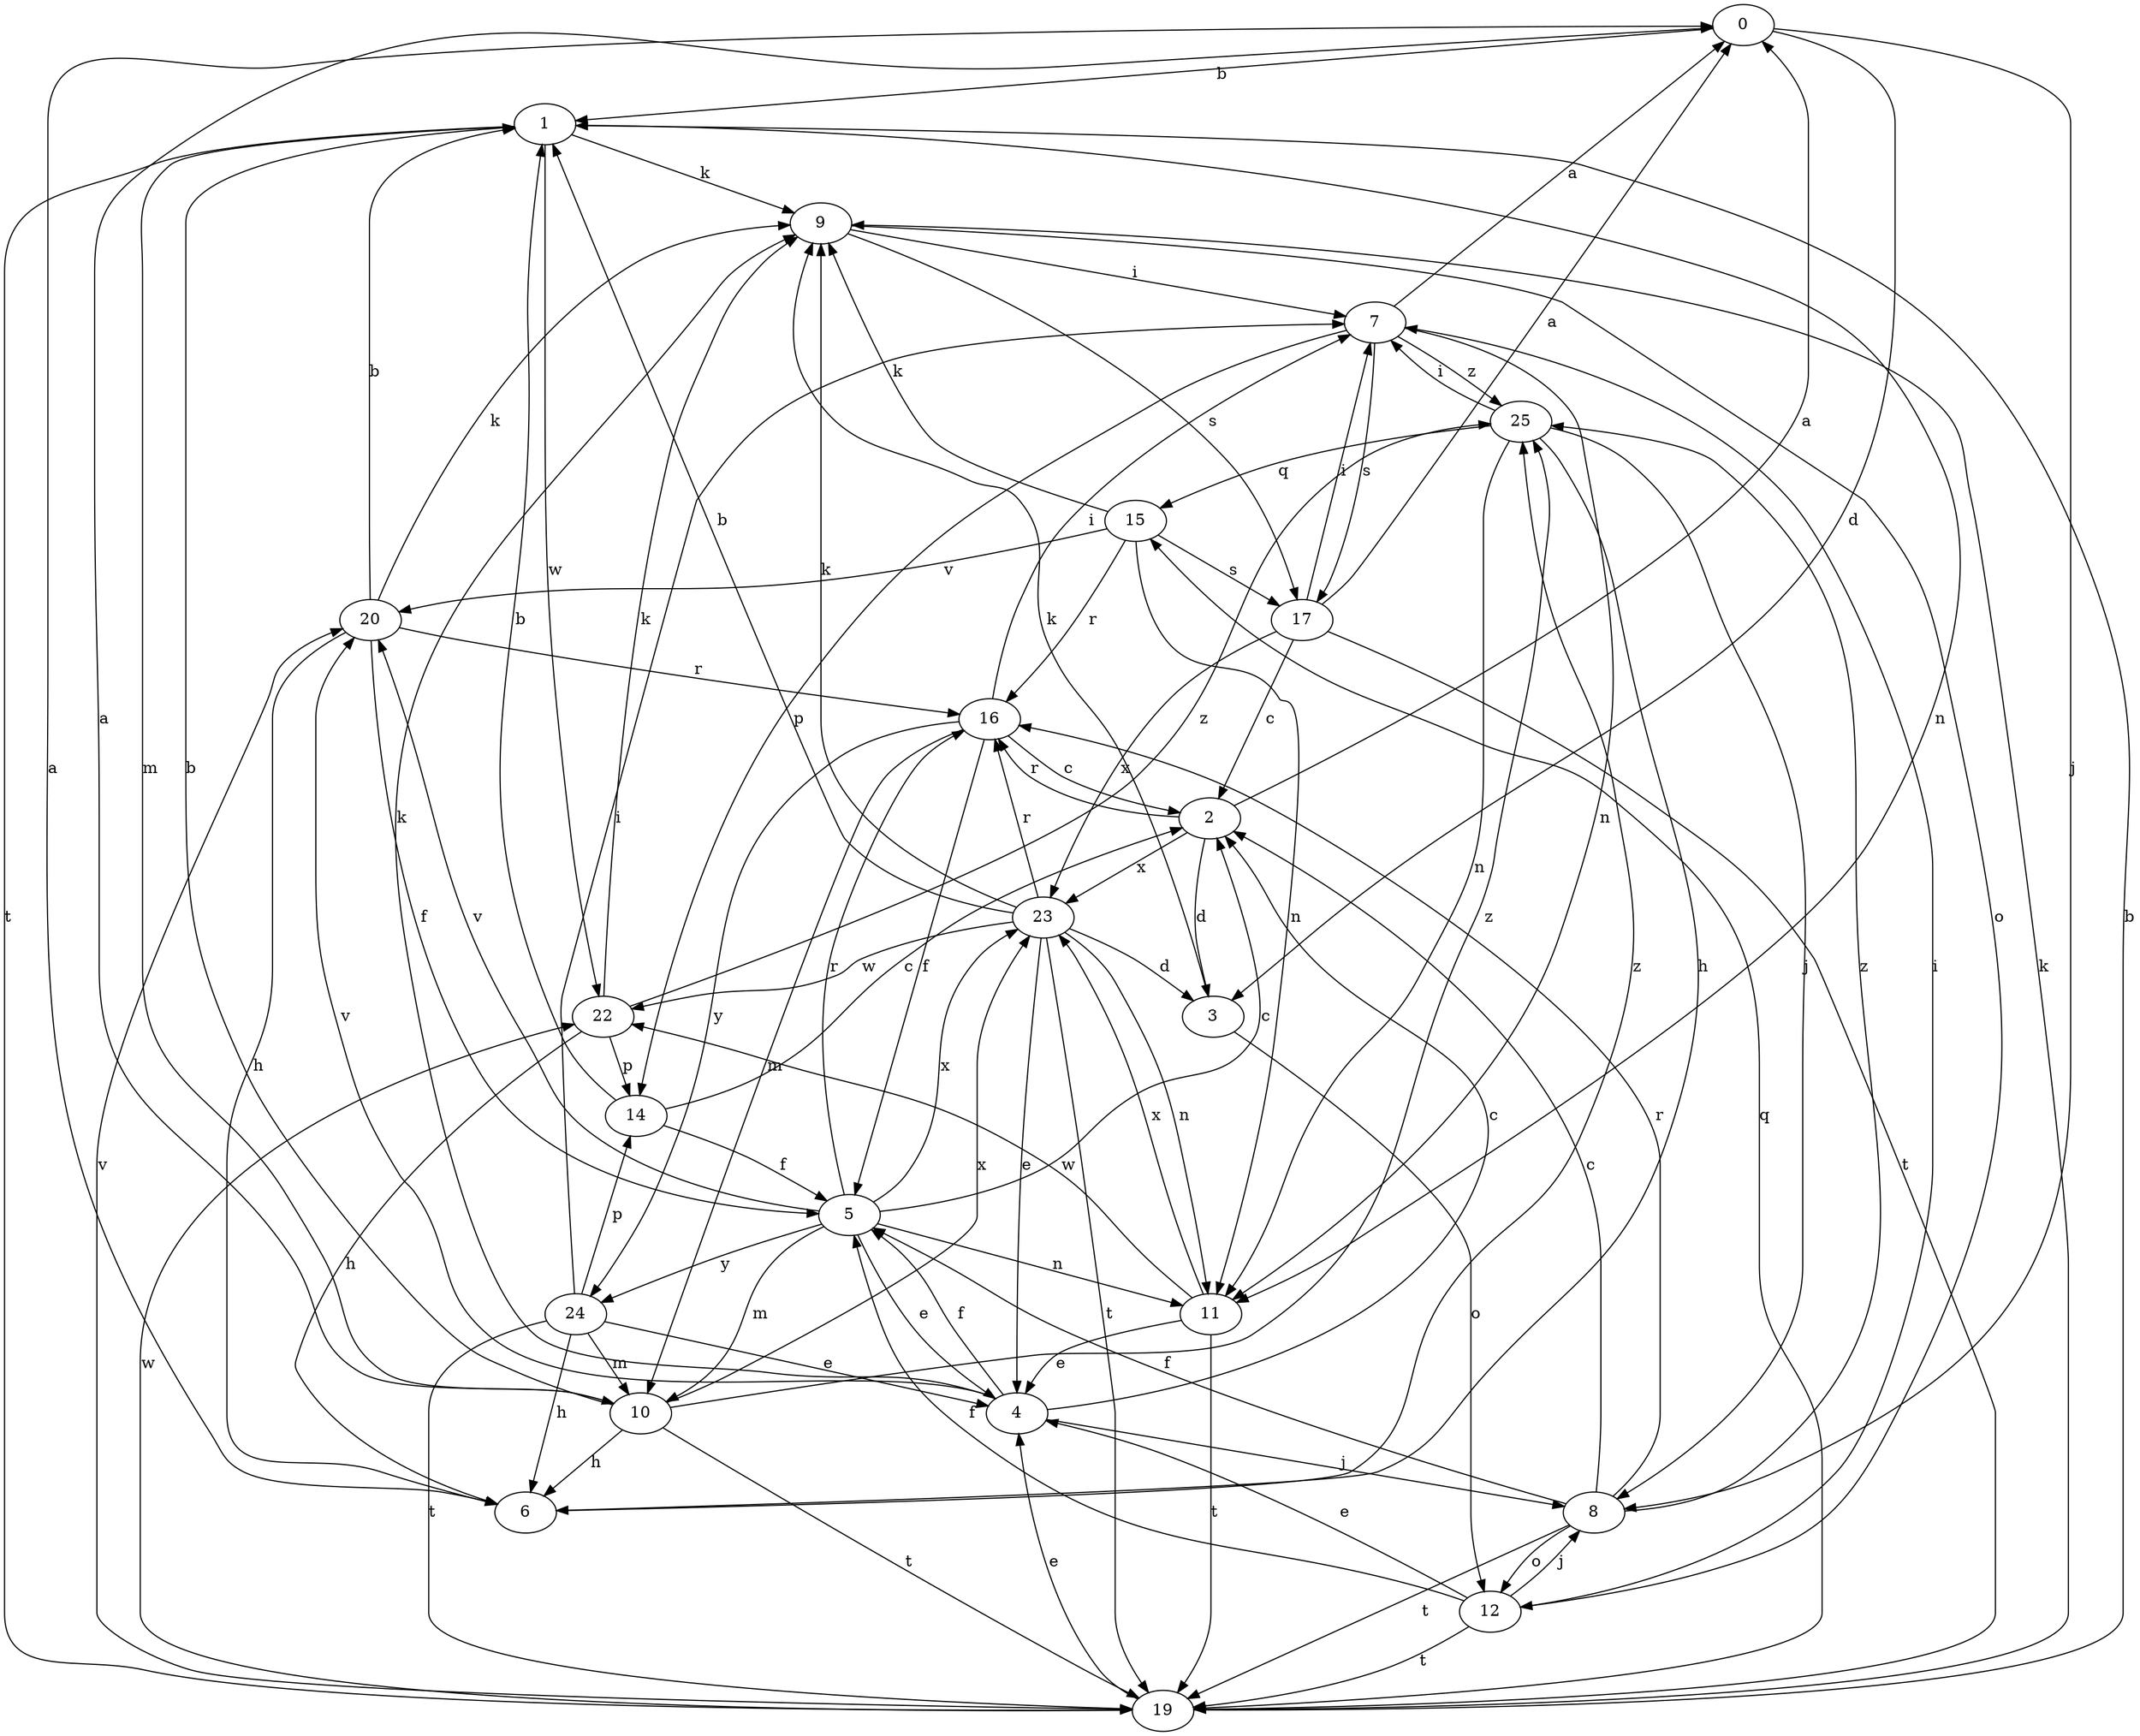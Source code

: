 strict digraph  {
0;
1;
2;
3;
4;
5;
6;
7;
8;
9;
10;
11;
12;
14;
15;
16;
17;
19;
20;
22;
23;
24;
25;
0 -> 1  [label=b];
0 -> 3  [label=d];
0 -> 8  [label=j];
1 -> 9  [label=k];
1 -> 10  [label=m];
1 -> 11  [label=n];
1 -> 19  [label=t];
1 -> 22  [label=w];
2 -> 0  [label=a];
2 -> 3  [label=d];
2 -> 16  [label=r];
2 -> 23  [label=x];
3 -> 9  [label=k];
3 -> 12  [label=o];
4 -> 2  [label=c];
4 -> 5  [label=f];
4 -> 8  [label=j];
4 -> 9  [label=k];
4 -> 20  [label=v];
5 -> 2  [label=c];
5 -> 4  [label=e];
5 -> 10  [label=m];
5 -> 11  [label=n];
5 -> 16  [label=r];
5 -> 20  [label=v];
5 -> 23  [label=x];
5 -> 24  [label=y];
6 -> 0  [label=a];
6 -> 25  [label=z];
7 -> 0  [label=a];
7 -> 11  [label=n];
7 -> 14  [label=p];
7 -> 17  [label=s];
7 -> 25  [label=z];
8 -> 2  [label=c];
8 -> 5  [label=f];
8 -> 12  [label=o];
8 -> 16  [label=r];
8 -> 19  [label=t];
8 -> 25  [label=z];
9 -> 7  [label=i];
9 -> 12  [label=o];
9 -> 17  [label=s];
10 -> 0  [label=a];
10 -> 1  [label=b];
10 -> 6  [label=h];
10 -> 19  [label=t];
10 -> 23  [label=x];
10 -> 25  [label=z];
11 -> 4  [label=e];
11 -> 19  [label=t];
11 -> 22  [label=w];
11 -> 23  [label=x];
12 -> 4  [label=e];
12 -> 5  [label=f];
12 -> 7  [label=i];
12 -> 8  [label=j];
12 -> 19  [label=t];
14 -> 1  [label=b];
14 -> 2  [label=c];
14 -> 5  [label=f];
15 -> 9  [label=k];
15 -> 11  [label=n];
15 -> 16  [label=r];
15 -> 17  [label=s];
15 -> 20  [label=v];
16 -> 2  [label=c];
16 -> 5  [label=f];
16 -> 7  [label=i];
16 -> 10  [label=m];
16 -> 24  [label=y];
17 -> 0  [label=a];
17 -> 2  [label=c];
17 -> 7  [label=i];
17 -> 19  [label=t];
17 -> 23  [label=x];
19 -> 1  [label=b];
19 -> 4  [label=e];
19 -> 9  [label=k];
19 -> 15  [label=q];
19 -> 20  [label=v];
19 -> 22  [label=w];
20 -> 1  [label=b];
20 -> 5  [label=f];
20 -> 6  [label=h];
20 -> 9  [label=k];
20 -> 16  [label=r];
22 -> 6  [label=h];
22 -> 9  [label=k];
22 -> 14  [label=p];
22 -> 25  [label=z];
23 -> 1  [label=b];
23 -> 3  [label=d];
23 -> 4  [label=e];
23 -> 9  [label=k];
23 -> 11  [label=n];
23 -> 16  [label=r];
23 -> 19  [label=t];
23 -> 22  [label=w];
24 -> 4  [label=e];
24 -> 6  [label=h];
24 -> 7  [label=i];
24 -> 10  [label=m];
24 -> 14  [label=p];
24 -> 19  [label=t];
25 -> 6  [label=h];
25 -> 7  [label=i];
25 -> 8  [label=j];
25 -> 11  [label=n];
25 -> 15  [label=q];
}
